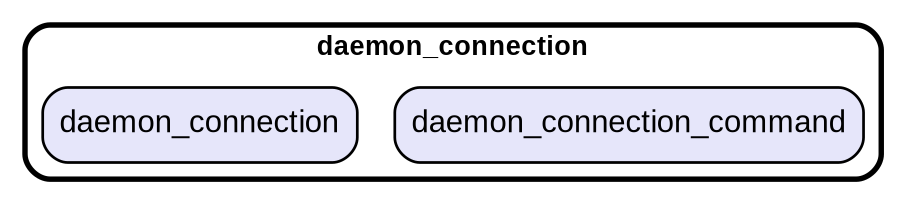 digraph "" {
  graph [style=rounded fontname="Arial Black" fontsize=13 penwidth=2.6];
  node [shape=rect style="filled,rounded" fontname=Arial fontsize=15 fillcolor=Lavender penwidth=1.3];
  edge [penwidth=1.3];
  "/daemon_connection_command.dart" [label="daemon_connection_command"];
  "/daemon_connection.dart" [label="daemon_connection"];
  subgraph "cluster~" {
    label="daemon_connection";
    "/daemon_connection_command.dart";
    "/daemon_connection.dart";
  }
}
